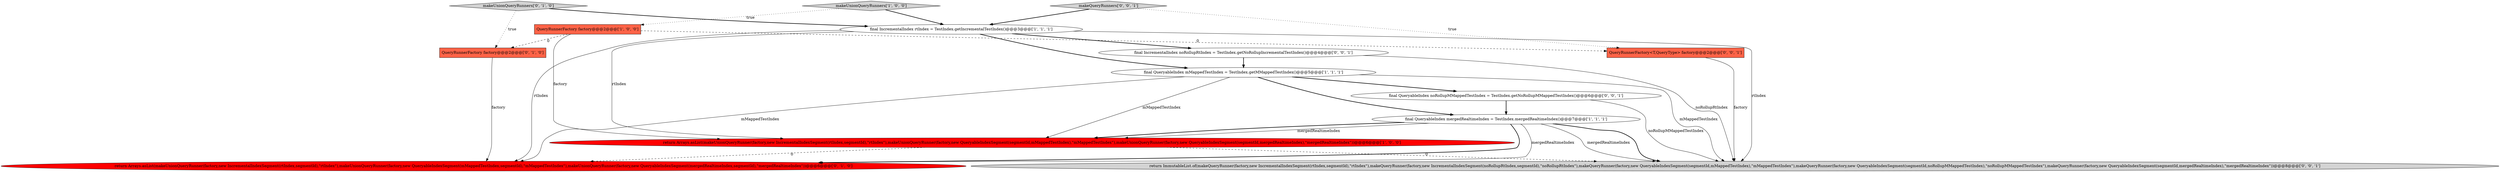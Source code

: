 digraph {
0 [style = filled, label = "makeUnionQueryRunners['1', '0', '0']", fillcolor = lightgray, shape = diamond image = "AAA0AAABBB1BBB"];
11 [style = filled, label = "final IncrementalIndex noRollupRtIndex = TestIndex.getNoRollupIncrementalTestIndex()@@@4@@@['0', '0', '1']", fillcolor = white, shape = ellipse image = "AAA0AAABBB3BBB"];
4 [style = filled, label = "final QueryableIndex mMappedTestIndex = TestIndex.getMMappedTestIndex()@@@5@@@['1', '1', '1']", fillcolor = white, shape = ellipse image = "AAA0AAABBB1BBB"];
1 [style = filled, label = "final IncrementalIndex rtIndex = TestIndex.getIncrementalTestIndex()@@@3@@@['1', '1', '1']", fillcolor = white, shape = ellipse image = "AAA0AAABBB1BBB"];
5 [style = filled, label = "return Arrays.asList(makeUnionQueryRunner(factory,new IncrementalIndexSegment(rtIndex,segmentId),\"rtIndex\"),makeUnionQueryRunner(factory,new QueryableIndexSegment(segmentId,mMappedTestIndex),\"mMappedTestIndex\"),makeUnionQueryRunner(factory,new QueryableIndexSegment(segmentId,mergedRealtimeIndex),\"mergedRealtimeIndex\"))@@@6@@@['1', '0', '0']", fillcolor = red, shape = ellipse image = "AAA1AAABBB1BBB"];
9 [style = filled, label = "return ImmutableList.of(makeQueryRunner(factory,new IncrementalIndexSegment(rtIndex,segmentId),\"rtIndex\"),makeQueryRunner(factory,new IncrementalIndexSegment(noRollupRtIndex,segmentId),\"noRollupRtIndex\"),makeQueryRunner(factory,new QueryableIndexSegment(segmentId,mMappedTestIndex),\"mMappedTestIndex\"),makeQueryRunner(factory,new QueryableIndexSegment(segmentId,noRollupMMappedTestIndex),\"noRollupMMappedTestIndex\"),makeQueryRunner(factory,new QueryableIndexSegment(segmentId,mergedRealtimeIndex),\"mergedRealtimeIndex\"))@@@8@@@['0', '0', '1']", fillcolor = lightgray, shape = ellipse image = "AAA0AAABBB3BBB"];
6 [style = filled, label = "return Arrays.asList(makeUnionQueryRunner(factory,new IncrementalIndexSegment(rtIndex,segmentId),\"rtIndex\"),makeUnionQueryRunner(factory,new QueryableIndexSegment(mMappedTestIndex,segmentId),\"mMappedTestIndex\"),makeUnionQueryRunner(factory,new QueryableIndexSegment(mergedRealtimeIndex,segmentId),\"mergedRealtimeIndex\"))@@@6@@@['0', '1', '0']", fillcolor = red, shape = ellipse image = "AAA1AAABBB2BBB"];
2 [style = filled, label = "final QueryableIndex mergedRealtimeIndex = TestIndex.mergedRealtimeIndex()@@@7@@@['1', '1', '1']", fillcolor = white, shape = ellipse image = "AAA0AAABBB1BBB"];
8 [style = filled, label = "QueryRunnerFactory factory@@@2@@@['0', '1', '0']", fillcolor = tomato, shape = box image = "AAA1AAABBB2BBB"];
12 [style = filled, label = "makeQueryRunners['0', '0', '1']", fillcolor = lightgray, shape = diamond image = "AAA0AAABBB3BBB"];
10 [style = filled, label = "QueryRunnerFactory<T,QueryType> factory@@@2@@@['0', '0', '1']", fillcolor = tomato, shape = box image = "AAA0AAABBB3BBB"];
13 [style = filled, label = "final QueryableIndex noRollupMMappedTestIndex = TestIndex.getNoRollupMMappedTestIndex()@@@6@@@['0', '0', '1']", fillcolor = white, shape = ellipse image = "AAA0AAABBB3BBB"];
3 [style = filled, label = "QueryRunnerFactory factory@@@2@@@['1', '0', '0']", fillcolor = tomato, shape = box image = "AAA1AAABBB1BBB"];
7 [style = filled, label = "makeUnionQueryRunners['0', '1', '0']", fillcolor = lightgray, shape = diamond image = "AAA0AAABBB2BBB"];
8->6 [style = solid, label="factory"];
1->4 [style = bold, label=""];
7->1 [style = bold, label=""];
2->5 [style = solid, label="mergedRealtimeIndex"];
4->5 [style = solid, label="mMappedTestIndex"];
2->6 [style = solid, label="mergedRealtimeIndex"];
2->6 [style = bold, label=""];
11->4 [style = bold, label=""];
4->13 [style = bold, label=""];
1->5 [style = solid, label="rtIndex"];
5->9 [style = dashed, label="0"];
3->5 [style = solid, label="factory"];
4->2 [style = bold, label=""];
2->9 [style = bold, label=""];
12->1 [style = bold, label=""];
1->11 [style = bold, label=""];
1->9 [style = solid, label="rtIndex"];
5->6 [style = dashed, label="0"];
13->9 [style = solid, label="noRollupMMappedTestIndex"];
4->6 [style = solid, label="mMappedTestIndex"];
12->10 [style = dotted, label="true"];
10->9 [style = solid, label="factory"];
0->1 [style = bold, label=""];
2->9 [style = solid, label="mergedRealtimeIndex"];
4->9 [style = solid, label="mMappedTestIndex"];
3->8 [style = dashed, label="0"];
3->10 [style = dashed, label="0"];
0->3 [style = dotted, label="true"];
1->6 [style = solid, label="rtIndex"];
11->9 [style = solid, label="noRollupRtIndex"];
7->8 [style = dotted, label="true"];
2->5 [style = bold, label=""];
13->2 [style = bold, label=""];
}
